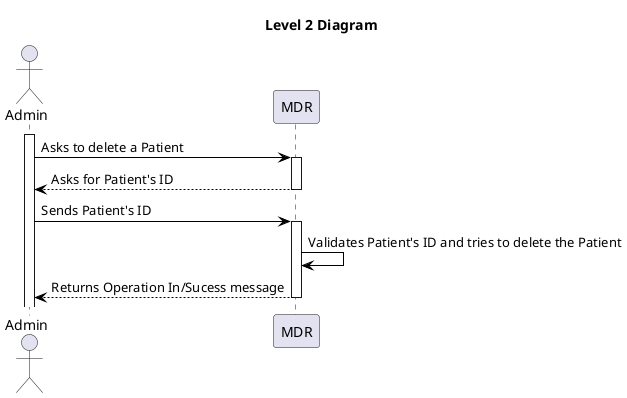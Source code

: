 @startuml level_2

title Level 2 Diagram

hide empty members
'skinparam Linetype ortho

skinparam class {
    BackgroundColor<<valueObject>> #D6EAF8
    BackgroundColor<<root>> #FDEBD0
    BackgroundColor<<service>> #D1F2EB
    BackgroundColor #FEF9E7
    ArrowColor Black
}

skinparam package {
    BackgroundColor #EBF5FB
}

actor Admin as A
participant "MDR" as Backoffice


activate A
A -> Backoffice: Asks to delete a Patient
activate Backoffice
Backoffice --> A: Asks for Patient's ID
deactivate Backoffice
A -> Backoffice: Sends Patient's ID
activate Backoffice
Backoffice -> Backoffice: Validates Patient's ID and tries to delete the Patient
Backoffice --> A: Returns Operation In/Sucess message
deactivate Backoffice


@enduml